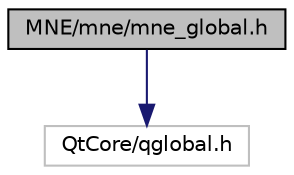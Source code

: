 digraph "MNE/mne/mne_global.h"
{
  edge [fontname="Helvetica",fontsize="10",labelfontname="Helvetica",labelfontsize="10"];
  node [fontname="Helvetica",fontsize="10",shape=record];
  Node1 [label="MNE/mne/mne_global.h",height=0.2,width=0.4,color="black", fillcolor="grey75", style="filled" fontcolor="black"];
  Node1 -> Node2 [color="midnightblue",fontsize="10",style="solid",fontname="Helvetica"];
  Node2 [label="QtCore/qglobal.h",height=0.2,width=0.4,color="grey75", fillcolor="white", style="filled"];
}
